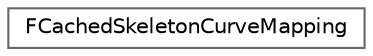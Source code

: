 digraph "Graphical Class Hierarchy"
{
 // INTERACTIVE_SVG=YES
 // LATEX_PDF_SIZE
  bgcolor="transparent";
  edge [fontname=Helvetica,fontsize=10,labelfontname=Helvetica,labelfontsize=10];
  node [fontname=Helvetica,fontsize=10,shape=box,height=0.2,width=0.4];
  rankdir="LR";
  Node0 [id="Node000000",label="FCachedSkeletonCurveMapping",height=0.2,width=0.4,color="grey40", fillcolor="white", style="filled",URL="$d3/d3b/structFCachedSkeletonCurveMapping.html",tooltip="An array of cached curve remappings."];
}
